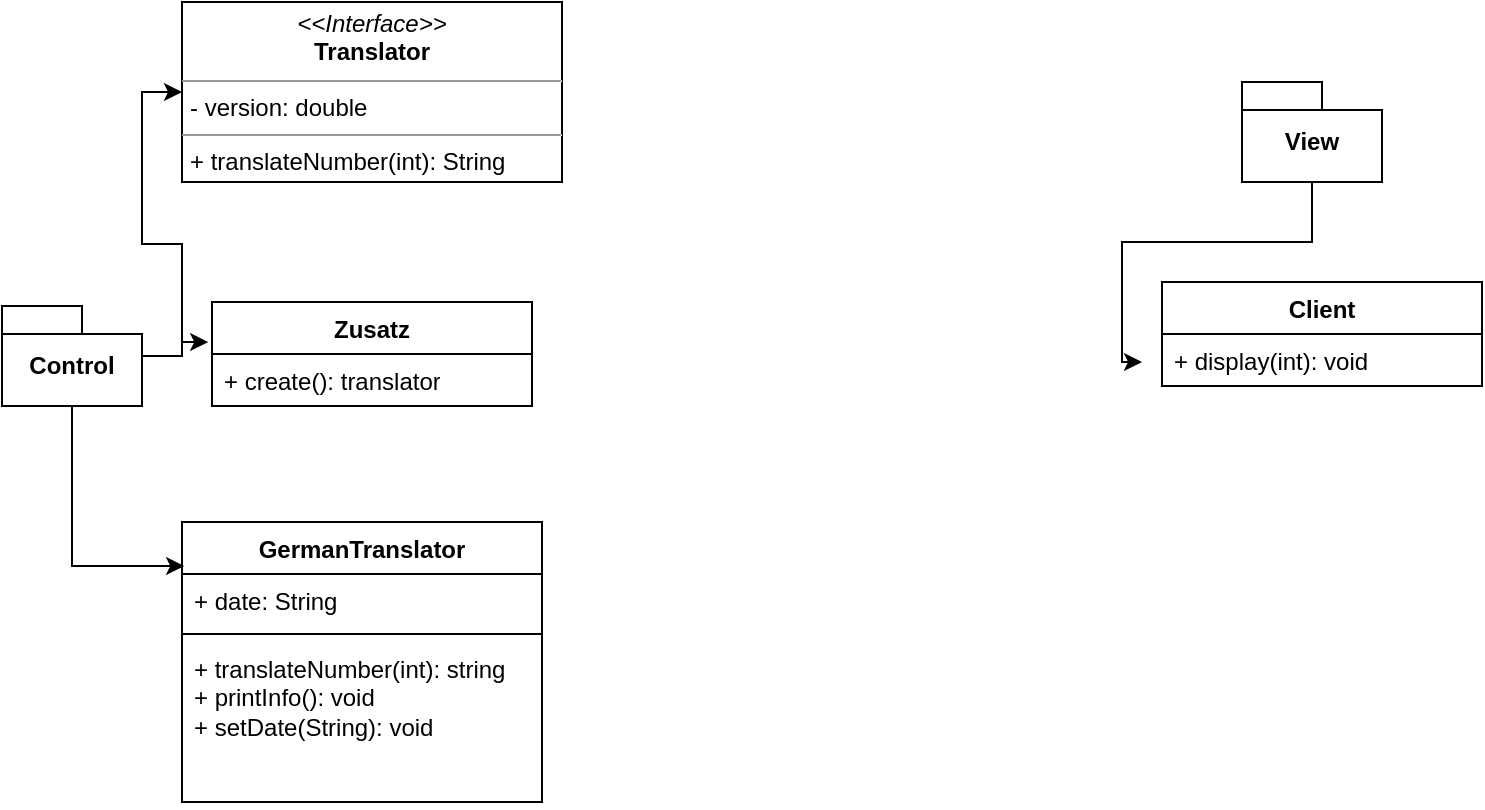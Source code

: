 <mxfile version="22.0.4" type="github">
  <diagram name="Seite-1" id="5V9SH9c3NSWFQfInE6C_">
    <mxGraphModel dx="871" dy="566" grid="1" gridSize="10" guides="1" tooltips="1" connect="1" arrows="1" fold="1" page="1" pageScale="1" pageWidth="827" pageHeight="1169" math="0" shadow="0">
      <root>
        <mxCell id="0" />
        <mxCell id="1" parent="0" />
        <mxCell id="U-u-RXDK0CMt0D9OdLan-10" value="&lt;p style=&quot;margin:0px;margin-top:4px;text-align:center;&quot;&gt;&lt;i&gt;&amp;lt;&amp;lt;Interface&amp;gt;&amp;gt;&lt;/i&gt;&lt;br&gt;&lt;b&gt;Translator&lt;/b&gt;&lt;/p&gt;&lt;hr size=&quot;1&quot;&gt;&lt;p style=&quot;margin:0px;margin-left:4px;&quot;&gt;- version: double&lt;br&gt;&lt;/p&gt;&lt;hr size=&quot;1&quot;&gt;&lt;p style=&quot;margin:0px;margin-left:4px;&quot;&gt;+&amp;nbsp;translateNumber(int): String&lt;/p&gt;" style="verticalAlign=top;align=left;overflow=fill;fontSize=12;fontFamily=Helvetica;html=1;whiteSpace=wrap;" parent="1" vertex="1">
          <mxGeometry x="100" y="50" width="190" height="90" as="geometry" />
        </mxCell>
        <mxCell id="T4spZ1vWAG2XRsaIptAK-1" value="GermanTranslator" style="swimlane;fontStyle=1;align=center;verticalAlign=top;childLayout=stackLayout;horizontal=1;startSize=26;horizontalStack=0;resizeParent=1;resizeParentMax=0;resizeLast=0;collapsible=1;marginBottom=0;whiteSpace=wrap;html=1;" vertex="1" parent="1">
          <mxGeometry x="100" y="310" width="180" height="140" as="geometry" />
        </mxCell>
        <mxCell id="T4spZ1vWAG2XRsaIptAK-2" value="+ date: String" style="text;strokeColor=none;fillColor=none;align=left;verticalAlign=top;spacingLeft=4;spacingRight=4;overflow=hidden;rotatable=0;points=[[0,0.5],[1,0.5]];portConstraint=eastwest;whiteSpace=wrap;html=1;" vertex="1" parent="T4spZ1vWAG2XRsaIptAK-1">
          <mxGeometry y="26" width="180" height="26" as="geometry" />
        </mxCell>
        <mxCell id="T4spZ1vWAG2XRsaIptAK-3" value="" style="line;strokeWidth=1;fillColor=none;align=left;verticalAlign=middle;spacingTop=-1;spacingLeft=3;spacingRight=3;rotatable=0;labelPosition=right;points=[];portConstraint=eastwest;strokeColor=inherit;" vertex="1" parent="T4spZ1vWAG2XRsaIptAK-1">
          <mxGeometry y="52" width="180" height="8" as="geometry" />
        </mxCell>
        <mxCell id="T4spZ1vWAG2XRsaIptAK-4" value="+&amp;nbsp;translateNumber(int): string&lt;br&gt;+&amp;nbsp;printInfo(): void&lt;br&gt;+ setDate(String): void" style="text;strokeColor=none;fillColor=none;align=left;verticalAlign=top;spacingLeft=4;spacingRight=4;overflow=hidden;rotatable=0;points=[[0,0.5],[1,0.5]];portConstraint=eastwest;whiteSpace=wrap;html=1;" vertex="1" parent="T4spZ1vWAG2XRsaIptAK-1">
          <mxGeometry y="60" width="180" height="80" as="geometry" />
        </mxCell>
        <mxCell id="T4spZ1vWAG2XRsaIptAK-5" value="Zusatz" style="swimlane;fontStyle=1;align=center;verticalAlign=top;childLayout=stackLayout;horizontal=1;startSize=26;horizontalStack=0;resizeParent=1;resizeParentMax=0;resizeLast=0;collapsible=1;marginBottom=0;whiteSpace=wrap;html=1;" vertex="1" parent="1">
          <mxGeometry x="115" y="200" width="160" height="52" as="geometry" />
        </mxCell>
        <mxCell id="T4spZ1vWAG2XRsaIptAK-8" value="+ create(): translator" style="text;strokeColor=none;fillColor=none;align=left;verticalAlign=top;spacingLeft=4;spacingRight=4;overflow=hidden;rotatable=0;points=[[0,0.5],[1,0.5]];portConstraint=eastwest;whiteSpace=wrap;html=1;" vertex="1" parent="T4spZ1vWAG2XRsaIptAK-5">
          <mxGeometry y="26" width="160" height="26" as="geometry" />
        </mxCell>
        <mxCell id="T4spZ1vWAG2XRsaIptAK-9" value="Client" style="swimlane;fontStyle=1;align=center;verticalAlign=top;childLayout=stackLayout;horizontal=1;startSize=26;horizontalStack=0;resizeParent=1;resizeParentMax=0;resizeLast=0;collapsible=1;marginBottom=0;whiteSpace=wrap;html=1;" vertex="1" parent="1">
          <mxGeometry x="590" y="190" width="160" height="52" as="geometry" />
        </mxCell>
        <mxCell id="T4spZ1vWAG2XRsaIptAK-12" value="+ display(int): void" style="text;strokeColor=none;fillColor=none;align=left;verticalAlign=top;spacingLeft=4;spacingRight=4;overflow=hidden;rotatable=0;points=[[0,0.5],[1,0.5]];portConstraint=eastwest;whiteSpace=wrap;html=1;" vertex="1" parent="T4spZ1vWAG2XRsaIptAK-9">
          <mxGeometry y="26" width="160" height="26" as="geometry" />
        </mxCell>
        <mxCell id="T4spZ1vWAG2XRsaIptAK-16" value="" style="edgeStyle=orthogonalEdgeStyle;rounded=0;orthogonalLoop=1;jettySize=auto;html=1;entryX=-0.012;entryY=-0.231;entryDx=0;entryDy=0;entryPerimeter=0;" edge="1" parent="1" source="T4spZ1vWAG2XRsaIptAK-13" target="T4spZ1vWAG2XRsaIptAK-8">
          <mxGeometry relative="1" as="geometry" />
        </mxCell>
        <mxCell id="T4spZ1vWAG2XRsaIptAK-18" value="" style="edgeStyle=orthogonalEdgeStyle;rounded=0;orthogonalLoop=1;jettySize=auto;html=1;entryX=0;entryY=0.5;entryDx=0;entryDy=0;" edge="1" parent="1" source="T4spZ1vWAG2XRsaIptAK-13" target="U-u-RXDK0CMt0D9OdLan-10">
          <mxGeometry relative="1" as="geometry">
            <mxPoint x="90" y="90" as="targetPoint" />
          </mxGeometry>
        </mxCell>
        <mxCell id="T4spZ1vWAG2XRsaIptAK-20" value="" style="edgeStyle=orthogonalEdgeStyle;rounded=0;orthogonalLoop=1;jettySize=auto;html=1;entryX=0.006;entryY=-0.154;entryDx=0;entryDy=0;entryPerimeter=0;" edge="1" parent="1" source="T4spZ1vWAG2XRsaIptAK-13" target="T4spZ1vWAG2XRsaIptAK-2">
          <mxGeometry relative="1" as="geometry">
            <mxPoint x="45" y="327" as="targetPoint" />
          </mxGeometry>
        </mxCell>
        <mxCell id="T4spZ1vWAG2XRsaIptAK-13" value="Control" style="shape=folder;fontStyle=1;spacingTop=10;tabWidth=40;tabHeight=14;tabPosition=left;html=1;whiteSpace=wrap;" vertex="1" parent="1">
          <mxGeometry x="10" y="202" width="70" height="50" as="geometry" />
        </mxCell>
        <mxCell id="T4spZ1vWAG2XRsaIptAK-15" value="" style="edgeStyle=orthogonalEdgeStyle;rounded=0;orthogonalLoop=1;jettySize=auto;html=1;" edge="1" parent="1" source="T4spZ1vWAG2XRsaIptAK-14">
          <mxGeometry relative="1" as="geometry">
            <mxPoint x="580" y="230" as="targetPoint" />
            <Array as="points">
              <mxPoint x="665" y="170" />
              <mxPoint x="570" y="170" />
              <mxPoint x="570" y="230" />
            </Array>
          </mxGeometry>
        </mxCell>
        <mxCell id="T4spZ1vWAG2XRsaIptAK-14" value="View" style="shape=folder;fontStyle=1;spacingTop=10;tabWidth=40;tabHeight=14;tabPosition=left;html=1;whiteSpace=wrap;" vertex="1" parent="1">
          <mxGeometry x="630" y="90" width="70" height="50" as="geometry" />
        </mxCell>
      </root>
    </mxGraphModel>
  </diagram>
</mxfile>
